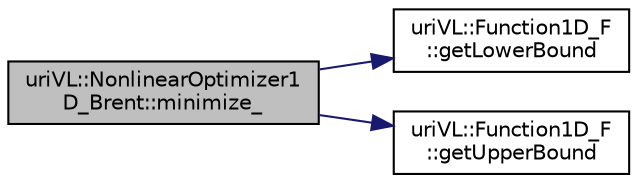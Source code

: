 digraph "uriVL::NonlinearOptimizer1D_Brent::minimize_"
{
  edge [fontname="Helvetica",fontsize="10",labelfontname="Helvetica",labelfontsize="10"];
  node [fontname="Helvetica",fontsize="10",shape=record];
  rankdir="LR";
  Node1 [label="uriVL::NonlinearOptimizer1\lD_Brent::minimize_",height=0.2,width=0.4,color="black", fillcolor="grey75", style="filled", fontcolor="black"];
  Node1 -> Node2 [color="midnightblue",fontsize="10",style="solid",fontname="Helvetica"];
  Node2 [label="uriVL::Function1D_F\l::getLowerBound",height=0.2,width=0.4,color="black", fillcolor="white", style="filled",URL="$classuriVL_1_1Function1D__F.html#ad1dea6441ea79d23bf2e058b7f253016",tooltip="returns the lower bound of this function&#39;s domain of definition "];
  Node1 -> Node3 [color="midnightblue",fontsize="10",style="solid",fontname="Helvetica"];
  Node3 [label="uriVL::Function1D_F\l::getUpperBound",height=0.2,width=0.4,color="black", fillcolor="white", style="filled",URL="$classuriVL_1_1Function1D__F.html#a9e7c7ad75c8c5e8bf0063f36ae8ca3bc",tooltip="returns the upper bound of this function&#39;s domain of definition "];
}
